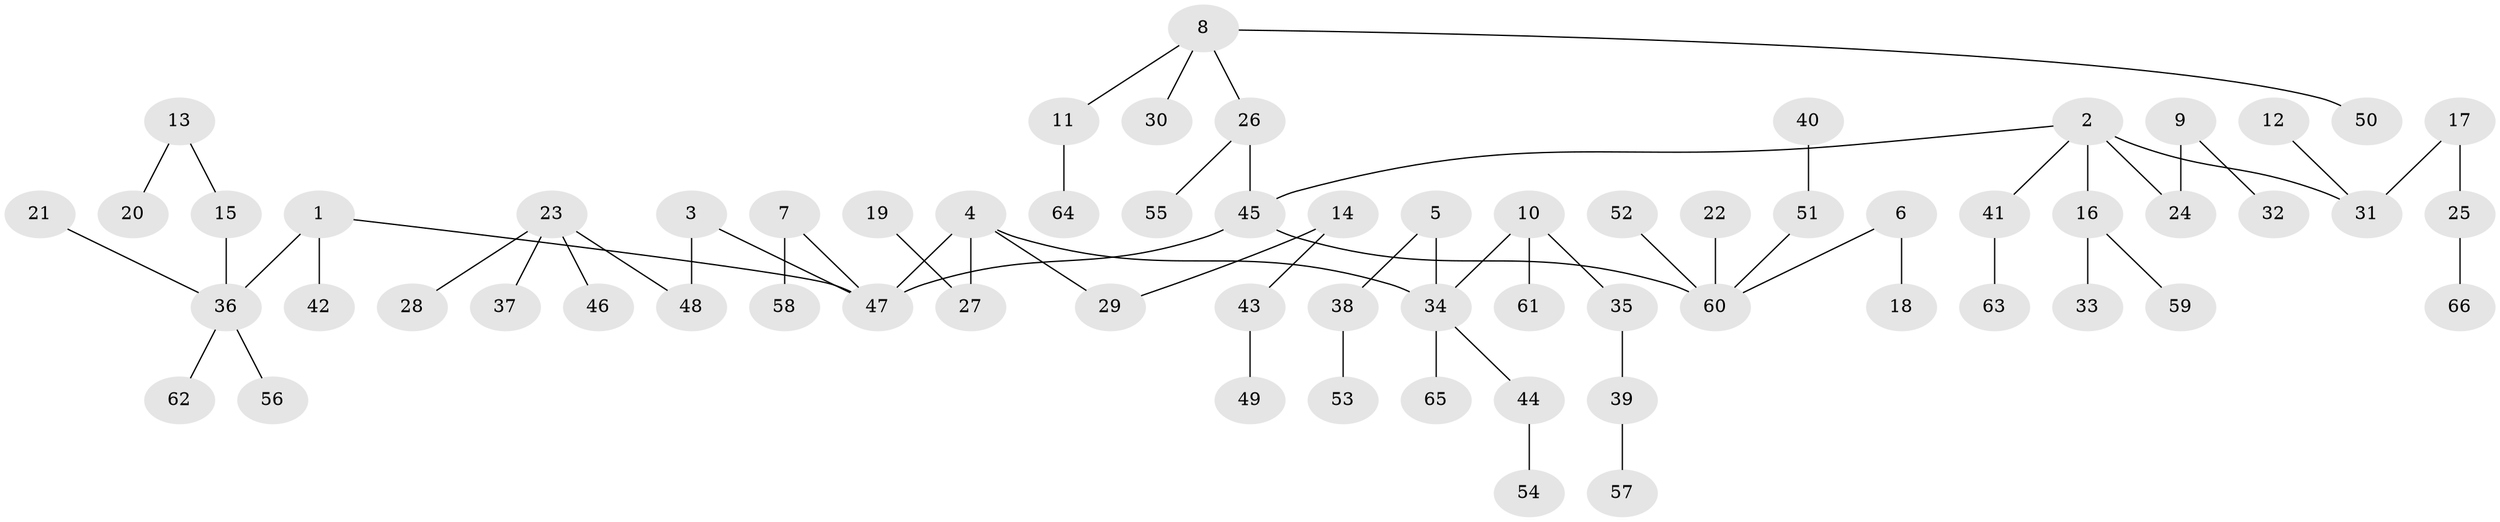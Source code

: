 // original degree distribution, {6: 0.022727272727272728, 7: 0.015151515151515152, 4: 0.05303030303030303, 3: 0.11363636363636363, 2: 0.30303030303030304, 5: 0.022727272727272728, 1: 0.4696969696969697}
// Generated by graph-tools (version 1.1) at 2025/02/03/09/25 03:02:27]
// undirected, 66 vertices, 65 edges
graph export_dot {
graph [start="1"]
  node [color=gray90,style=filled];
  1;
  2;
  3;
  4;
  5;
  6;
  7;
  8;
  9;
  10;
  11;
  12;
  13;
  14;
  15;
  16;
  17;
  18;
  19;
  20;
  21;
  22;
  23;
  24;
  25;
  26;
  27;
  28;
  29;
  30;
  31;
  32;
  33;
  34;
  35;
  36;
  37;
  38;
  39;
  40;
  41;
  42;
  43;
  44;
  45;
  46;
  47;
  48;
  49;
  50;
  51;
  52;
  53;
  54;
  55;
  56;
  57;
  58;
  59;
  60;
  61;
  62;
  63;
  64;
  65;
  66;
  1 -- 36 [weight=1.0];
  1 -- 42 [weight=1.0];
  1 -- 47 [weight=1.0];
  2 -- 16 [weight=1.0];
  2 -- 24 [weight=1.0];
  2 -- 31 [weight=1.0];
  2 -- 41 [weight=1.0];
  2 -- 45 [weight=1.0];
  3 -- 47 [weight=1.0];
  3 -- 48 [weight=1.0];
  4 -- 27 [weight=1.0];
  4 -- 29 [weight=1.0];
  4 -- 34 [weight=1.0];
  4 -- 47 [weight=1.0];
  5 -- 34 [weight=1.0];
  5 -- 38 [weight=1.0];
  6 -- 18 [weight=1.0];
  6 -- 60 [weight=1.0];
  7 -- 47 [weight=1.0];
  7 -- 58 [weight=1.0];
  8 -- 11 [weight=1.0];
  8 -- 26 [weight=1.0];
  8 -- 30 [weight=1.0];
  8 -- 50 [weight=1.0];
  9 -- 24 [weight=1.0];
  9 -- 32 [weight=1.0];
  10 -- 34 [weight=1.0];
  10 -- 35 [weight=1.0];
  10 -- 61 [weight=1.0];
  11 -- 64 [weight=1.0];
  12 -- 31 [weight=1.0];
  13 -- 15 [weight=1.0];
  13 -- 20 [weight=1.0];
  14 -- 29 [weight=1.0];
  14 -- 43 [weight=1.0];
  15 -- 36 [weight=1.0];
  16 -- 33 [weight=1.0];
  16 -- 59 [weight=1.0];
  17 -- 25 [weight=1.0];
  17 -- 31 [weight=1.0];
  19 -- 27 [weight=1.0];
  21 -- 36 [weight=1.0];
  22 -- 60 [weight=1.0];
  23 -- 28 [weight=1.0];
  23 -- 37 [weight=1.0];
  23 -- 46 [weight=1.0];
  23 -- 48 [weight=1.0];
  25 -- 66 [weight=1.0];
  26 -- 45 [weight=1.0];
  26 -- 55 [weight=1.0];
  34 -- 44 [weight=1.0];
  34 -- 65 [weight=1.0];
  35 -- 39 [weight=1.0];
  36 -- 56 [weight=1.0];
  36 -- 62 [weight=1.0];
  38 -- 53 [weight=1.0];
  39 -- 57 [weight=1.0];
  40 -- 51 [weight=1.0];
  41 -- 63 [weight=1.0];
  43 -- 49 [weight=1.0];
  44 -- 54 [weight=1.0];
  45 -- 47 [weight=1.0];
  45 -- 60 [weight=1.0];
  51 -- 60 [weight=1.0];
  52 -- 60 [weight=1.0];
}
